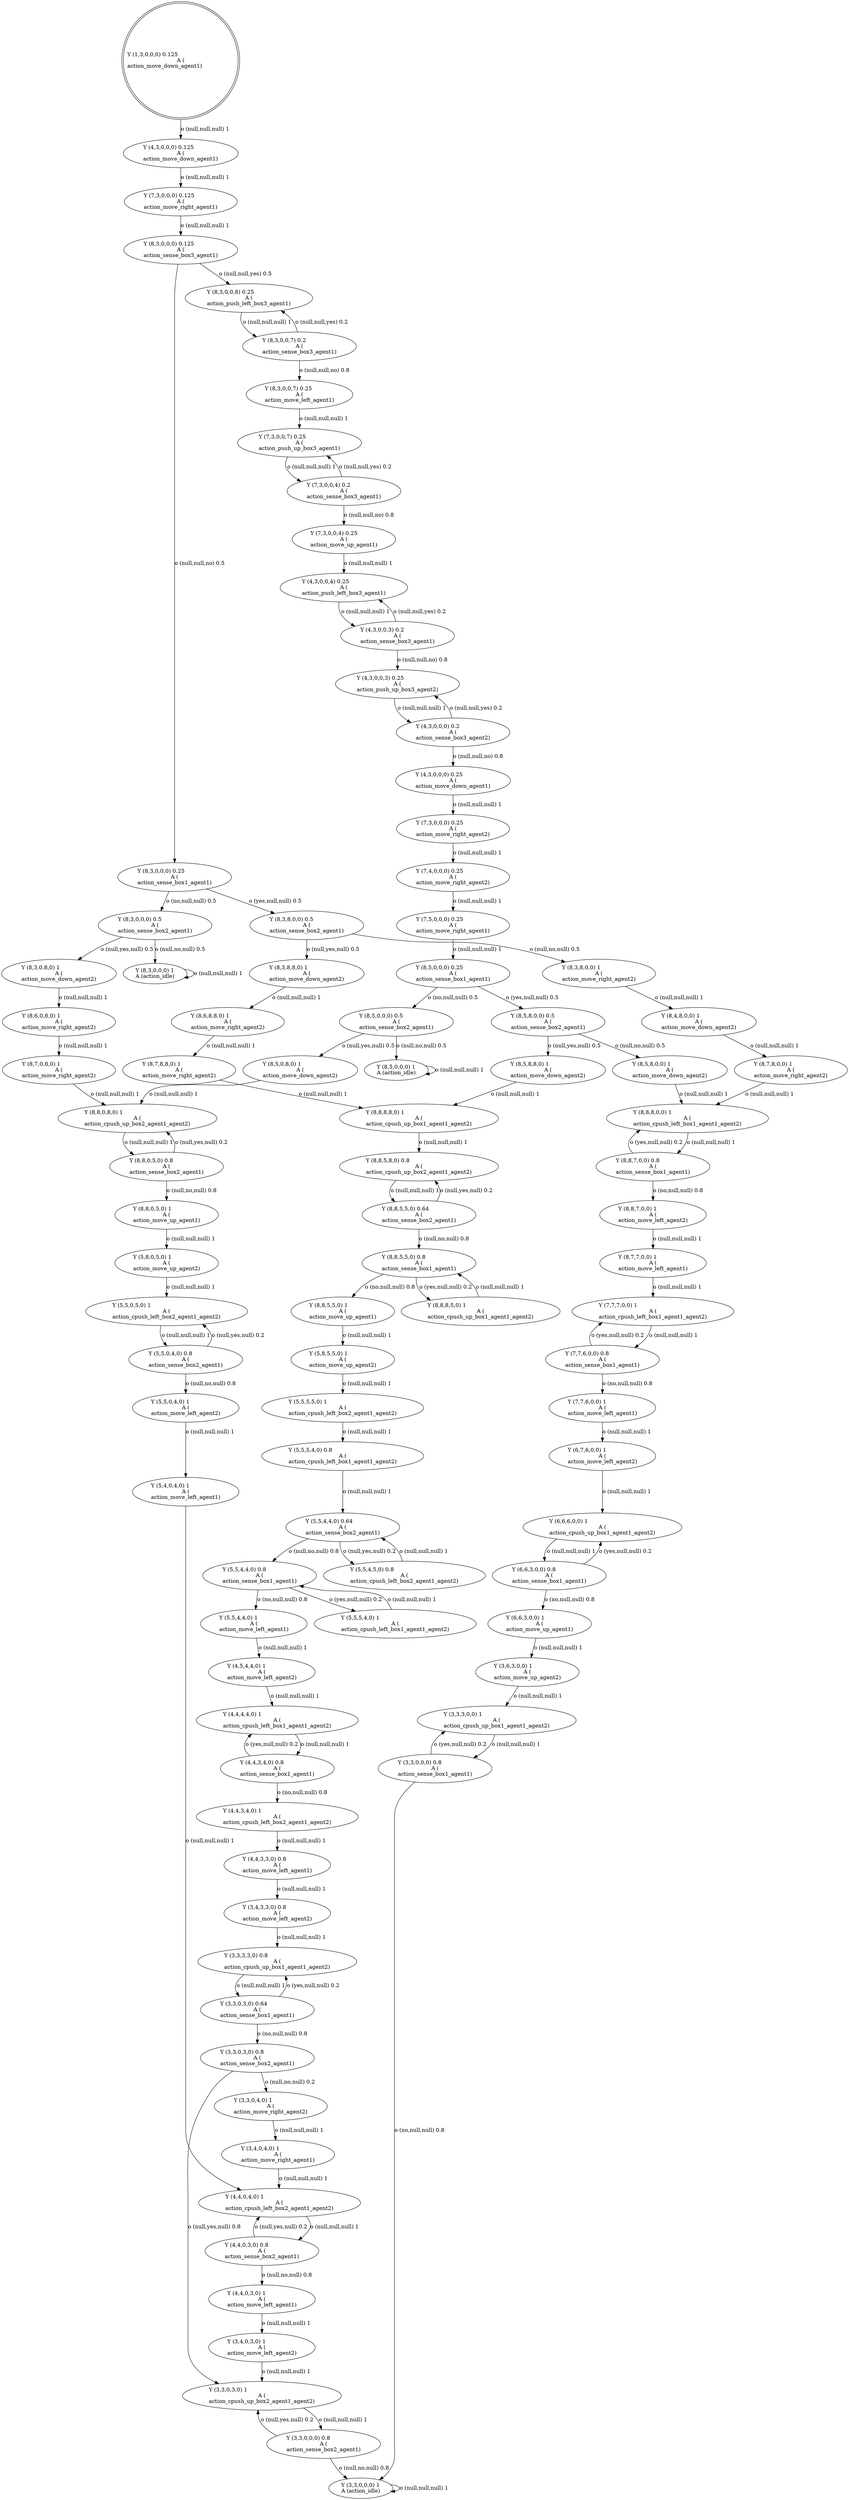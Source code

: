 digraph G
{
root [label="Y (1,3,0,0,0) 0.125\lA (\naction_move_down_agent1)\l" shape=doublecircle labeljust="l"];
x0row452 [label="Y (4,4,0,3,0) 1\lA (\naction_move_left_agent1)\l"];
x0row93 [label="Y (4,3,0,0,3) 0.2\lA (\naction_sense_box3_agent1)\l"];
x0row17 [label="Y (8,3,0,0,0) 0.125\lA (\naction_sense_box3_agent1)\l"];
x0row46 [label="Y (8,3,0,0,7) 0.25\lA (\naction_move_left_agent1)\l"];
x0row23 [label="Y (8,3,0,0,8) 0.25\lA (\naction_push_left_box3_agent1)\l"];
x0row24 [label="Y (8,3,0,0,0) 0.25\lA (\naction_sense_box1_agent1)\l"];
x0row53 [label="Y (7,3,0,0,7) 0.25\lA (\naction_push_up_box3_agent1)\l"];
x0row116 [label="Y (4,3,0,0,0) 0.2\lA (\naction_sense_box3_agent2)\l"];
x0row38 [label="Y (8,3,0,0,7) 0.2\lA (\naction_sense_box3_agent1)\l"];
x0row7 [label="Y (7,3,0,0,0) 0.125\lA (\naction_move_right_agent1)\l"];
x0row63 [label="Y (7,3,0,0,4) 0.2\lA (\naction_sense_box3_agent1)\l"];
x0row1 [label="Y (4,3,0,0,0) 0.125\lA (\naction_move_down_agent1)\l"];
x0row648 [label="Y (8,3,0,8,0) 1\lA (\naction_move_down_agent2)\l"];
x0row649 [label="Y (8,3,0,0,0) 1\lA (action_idle)\l"];
x0row654 [label="Y (8,6,0,8,0) 1\lA (\naction_move_right_agent2)\l"];
x0row84 [label="Y (4,3,0,0,4) 0.25\lA (\naction_push_left_box3_agent1)\l"];
x0row533 [label="Y (3,6,3,0,0) 1\lA (\naction_move_up_agent2)\l"];
x0row535 [label="Y (3,3,3,0,0) 1\lA (\naction_cpush_up_box1_agent1_agent2)\l"];
x0row307 [label="Y (4,4,3,4,0) 0.8\lA (\naction_sense_box1_agent1)\l"];
x0row413 [label="Y (3,3,0,0,0) 1\lA (action_idle)\l"];
x0row142 [label="Y (7,5,0,0,0) 0.25\lA (\naction_move_right_agent1)\l"];
x0row564 [label="Y (8,8,0,8,0) 1\lA (\naction_cpush_up_box2_agent1_agent2)\l"];
x0row567 [label="Y (8,8,0,5,0) 0.8\lA (\naction_sense_box2_agent1)\l"];
x0row568 [label="Y (8,7,0,8,0) 1\lA (\naction_move_right_agent2)\l"];
x0row153 [label="Y (8,5,8,0,0) 0.5\lA (\naction_sense_box2_agent1)\l"];
x0row154 [label="Y (8,5,0,0,0) 0.5\lA (\naction_sense_box2_agent1)\l"];
x0row273 [label="Y (5,5,4,4,0) 1\lA (\naction_move_left_agent1)\l"];
x0row126 [label="Y (4,3,0,0,0) 0.25\lA (\naction_move_down_agent1)\l"];
x0row138 [label="Y (7,4,0,0,0) 0.25\lA (\naction_move_right_agent2)\l"];
x0row469 [label="Y (8,4,8,0,0) 1\lA (\naction_move_down_agent2)\l"];
x0row470 [label="Y (8,8,8,0,0) 1\lA (\naction_cpush_left_box1_agent1_agent2)\l"];
x0row150 [label="Y (8,5,0,0,0) 0.25\lA (\naction_sense_box1_agent1)\l"];
x0row294 [label="Y (4,4,4,4,0) 1\lA (\naction_cpush_left_box1_agent1_agent2)\l"];
x0row631 [label="Y (8,6,8,8,0) 1\lA (\naction_move_right_agent2)\l"];
x0row519 [label="Y (6,6,3,0,0) 0.8\lA (\naction_sense_box1_agent1)\l"];
x0row213 [label="Y (5,8,5,5,0) 1\lA (\naction_move_up_agent2)\l"];
x0row526 [label="Y (6,6,3,0,0) 1\lA (\naction_move_up_agent1)\l"];
x0row625 [label="Y (8,3,8,8,0) 1\lA (\naction_move_down_agent2)\l"];
x0row626 [label="Y (8,3,8,0,0) 1\lA (\naction_move_right_agent2)\l"];
x0row441 [label="Y (4,4,0,3,0) 0.8\lA (\naction_sense_box2_agent1)\l"];
x0row443 [label="Y (5,4,0,4,0) 1\lA (\naction_move_left_agent1)\l"];
x0row576 [label="Y (8,8,0,5,0) 1\lA (\naction_move_up_agent1)\l"];
x0row169 [label="Y (8,8,8,8,0) 1\lA (\naction_cpush_up_box1_agent1_agent2)\l"];
x0row173 [label="Y (8,8,5,8,0) 0.8\lA (\naction_cpush_up_box2_agent1_agent2)\l"];
x0row174 [label="Y (8,7,8,8,0) 1\lA (\naction_move_right_agent2)\l"];
x0row237 [label="Y (5,5,5,4,0) 1\lA (\naction_cpush_left_box1_agent1_agent2)\l"];
x0row238 [label="Y (5,5,4,4,0) 0.64\lA (\naction_sense_box2_agent1)\l"];
x0row433 [label="Y (4,4,0,4,0) 1\lA (\naction_cpush_left_box2_agent1_agent2)\l"];
x0row286 [label="Y (4,5,4,4,0) 1\lA (\naction_move_left_agent2)\l"];
x0row504 [label="Y (7,7,6,0,0) 1\lA (\naction_move_left_agent1)\l"];
x0row510 [label="Y (6,7,6,0,0) 1\lA (\naction_move_left_agent2)\l"];
x0row600 [label="Y (5,5,0,4,0) 1\lA (\naction_move_left_agent2)\l"];
x0row251 [label="Y (5,5,4,4,0) 0.8\lA (\naction_sense_box1_agent1)\l"];
x0row336 [label="Y (4,4,3,3,0) 0.8\lA (\naction_move_left_agent1)\l"];
x0row344 [label="Y (3,4,3,3,0) 0.8\lA (\naction_move_left_agent2)\l"];
x0row179 [label="Y (8,8,5,5,0) 0.64\lA (\naction_sense_box2_agent1)\l"];
x0row488 [label="Y (7,7,7,0,0) 1\lA (\naction_cpush_left_box1_agent1_agent2)\l"];
x0row618 [label="Y (8,3,8,0,0) 0.5\lA (\naction_sense_box2_agent1)\l"];
x0row619 [label="Y (8,3,0,0,0) 0.5\lA (\naction_sense_box2_agent1)\l"];
x0row393 [label="Y (3,3,0,3,0) 1\lA (\naction_cpush_up_box2_agent1_agent2)\l"];
x0row394 [label="Y (3,3,0,4,0) 1\lA (\naction_move_right_agent2)\l"];
x0row401 [label="Y (3,4,0,3,0) 1\lA (\naction_move_left_agent2)\l"];
x0row402 [label="Y (3,3,0,0,0) 0.8\lA (\naction_sense_box2_agent1)\l"];
x0row496 [label="Y (7,7,6,0,0) 0.8\lA (\naction_sense_box1_agent1)\l"];
x0row557 [label="Y (8,5,0,8,0) 1\lA (\naction_move_down_agent2)\l"];
x0row558 [label="Y (8,5,0,0,0) 1\lA (action_idle)\l"];
x0row481 [label="Y (8,8,7,0,0) 1\lA (\naction_move_left_agent2)\l"];
x0row486 [label="Y (8,7,7,0,0) 1\lA (\naction_move_left_agent1)\l"];
x0row103 [label="Y (4,3,0,0,3) 0.25\lA (\naction_push_up_box3_agent2)\l"];
x0row194 [label="Y (8,8,5,5,0) 0.8\lA (\naction_sense_box1_agent1)\l"];
x0row201 [label="Y (8,8,8,5,0) 1\lA (\naction_cpush_up_box1_agent1_agent2)\l"];
x0row202 [label="Y (8,8,5,5,0) 1\lA (\naction_move_up_agent1)\l"];
x0row424 [label="Y (3,4,0,4,0) 1\lA (\naction_move_right_agent1)\l"];
x0row356 [label="Y (3,3,3,3,0) 0.8\lA (\naction_cpush_up_box1_agent1_agent2)\l"];
x0row365 [label="Y (3,3,0,3,0) 0.64\lA (\naction_sense_box1_agent1)\l"];
x0row474 [label="Y (8,7,8,0,0) 1\lA (\naction_move_right_agent2)\l"];
x0row475 [label="Y (8,8,7,0,0) 0.8\lA (\naction_sense_box1_agent1)\l"];
x0row517 [label="Y (6,6,6,0,0) 1\lA (\naction_cpush_up_box1_agent1_agent2)\l"];
x0row131 [label="Y (7,3,0,0,0) 0.25\lA (\naction_move_right_agent2)\l"];
x0row215 [label="Y (5,5,5,5,0) 1\lA (\naction_cpush_left_box2_agent1_agent2)\l"];
x0row591 [label="Y (5,5,0,4,0) 0.8\lA (\naction_sense_box2_agent1)\l"];
x0row540 [label="Y (3,3,0,0,0) 0.8\lA (\naction_sense_box1_agent1)\l"];
x0row581 [label="Y (5,8,0,5,0) 1\lA (\naction_move_up_agent2)\l"];
x0row583 [label="Y (5,5,0,5,0) 1\lA (\naction_cpush_left_box2_agent1_agent2)\l"];
x0row321 [label="Y (4,4,3,4,0) 1\lA (\naction_cpush_left_box2_agent1_agent2)\l"];
x0row74 [label="Y (7,3,0,0,4) 0.25\lA (\naction_move_up_agent1)\l"];
x0row380 [label="Y (3,3,0,3,0) 0.8\lA (\naction_sense_box2_agent1)\l"];
x0row162 [label="Y (8,5,8,8,0) 1\lA (\naction_move_down_agent2)\l"];
x0row163 [label="Y (8,5,8,0,0) 1\lA (\naction_move_down_agent2)\l"];
x0row225 [label="Y (5,5,5,4,0) 0.8\lA (\naction_cpush_left_box1_agent1_agent2)\l"];
x0row226 [label="Y (5,5,4,5,0) 0.8\lA (\naction_cpush_left_box2_agent1_agent2)\l"];
root -> x0row1 [label="o (null,null,null) 1\l"];
x0row1 -> x0row7 [label="o (null,null,null) 1\l"];
x0row7 -> x0row17 [label="o (null,null,null) 1\l"];
x0row17 -> x0row23 [label="o (null,null,yes) 0.5\l"];
x0row17 -> x0row24 [label="o (null,null,no) 0.5\l"];
x0row23 -> x0row38 [label="o (null,null,null) 1\l"];
x0row38 -> x0row23 [label="o (null,null,yes) 0.2\l"];
x0row38 -> x0row46 [label="o (null,null,no) 0.8\l"];
x0row46 -> x0row53 [label="o (null,null,null) 1\l"];
x0row53 -> x0row63 [label="o (null,null,null) 1\l"];
x0row63 -> x0row53 [label="o (null,null,yes) 0.2\l"];
x0row63 -> x0row74 [label="o (null,null,no) 0.8\l"];
x0row74 -> x0row84 [label="o (null,null,null) 1\l"];
x0row84 -> x0row93 [label="o (null,null,null) 1\l"];
x0row93 -> x0row84 [label="o (null,null,yes) 0.2\l"];
x0row93 -> x0row103 [label="o (null,null,no) 0.8\l"];
x0row103 -> x0row116 [label="o (null,null,null) 1\l"];
x0row116 -> x0row103 [label="o (null,null,yes) 0.2\l"];
x0row116 -> x0row126 [label="o (null,null,no) 0.8\l"];
x0row126 -> x0row131 [label="o (null,null,null) 1\l"];
x0row131 -> x0row138 [label="o (null,null,null) 1\l"];
x0row138 -> x0row142 [label="o (null,null,null) 1\l"];
x0row142 -> x0row150 [label="o (null,null,null) 1\l"];
x0row150 -> x0row153 [label="o (yes,null,null) 0.5\l"];
x0row150 -> x0row154 [label="o (no,null,null) 0.5\l"];
x0row153 -> x0row162 [label="o (null,yes,null) 0.5\l"];
x0row153 -> x0row163 [label="o (null,no,null) 0.5\l"];
x0row162 -> x0row169 [label="o (null,null,null) 1\l"];
x0row169 -> x0row173 [label="o (null,null,null) 1\l"];
x0row173 -> x0row179 [label="o (null,null,null) 1\l"];
x0row179 -> x0row173 [label="o (null,yes,null) 0.2\l"];
x0row179 -> x0row194 [label="o (null,no,null) 0.8\l"];
x0row194 -> x0row201 [label="o (yes,null,null) 0.2\l"];
x0row194 -> x0row202 [label="o (no,null,null) 0.8\l"];
x0row201 -> x0row194 [label="o (null,null,null) 1\l"];
x0row202 -> x0row213 [label="o (null,null,null) 1\l"];
x0row213 -> x0row215 [label="o (null,null,null) 1\l"];
x0row215 -> x0row225 [label="o (null,null,null) 1\l"];
x0row225 -> x0row238 [label="o (null,null,null) 1\l"];
x0row238 -> x0row226 [label="o (null,yes,null) 0.2\l"];
x0row238 -> x0row251 [label="o (null,no,null) 0.8\l"];
x0row226 -> x0row238 [label="o (null,null,null) 1\l"];
x0row251 -> x0row237 [label="o (yes,null,null) 0.2\l"];
x0row251 -> x0row273 [label="o (no,null,null) 0.8\l"];
x0row237 -> x0row251 [label="o (null,null,null) 1\l"];
x0row273 -> x0row286 [label="o (null,null,null) 1\l"];
x0row286 -> x0row294 [label="o (null,null,null) 1\l"];
x0row294 -> x0row307 [label="o (null,null,null) 1\l"];
x0row307 -> x0row294 [label="o (yes,null,null) 0.2\l"];
x0row307 -> x0row321 [label="o (no,null,null) 0.8\l"];
x0row321 -> x0row336 [label="o (null,null,null) 1\l"];
x0row336 -> x0row344 [label="o (null,null,null) 1\l"];
x0row344 -> x0row356 [label="o (null,null,null) 1\l"];
x0row356 -> x0row365 [label="o (null,null,null) 1\l"];
x0row365 -> x0row356 [label="o (yes,null,null) 0.2\l"];
x0row365 -> x0row380 [label="o (no,null,null) 0.8\l"];
x0row380 -> x0row393 [label="o (null,yes,null) 0.8\l"];
x0row380 -> x0row394 [label="o (null,no,null) 0.2\l"];
x0row393 -> x0row402 [label="o (null,null,null) 1\l"];
x0row402 -> x0row393 [label="o (null,yes,null) 0.2\l"];
x0row402 -> x0row413 [label="o (null,no,null) 0.8\l"];
x0row413 -> x0row413 [label="o (null,null,null) 1\l"];
x0row394 -> x0row424 [label="o (null,null,null) 1\l"];
x0row424 -> x0row433 [label="o (null,null,null) 1\l"];
x0row433 -> x0row441 [label="o (null,null,null) 1\l"];
x0row441 -> x0row433 [label="o (null,yes,null) 0.2\l"];
x0row441 -> x0row452 [label="o (null,no,null) 0.8\l"];
x0row452 -> x0row401 [label="o (null,null,null) 1\l"];
x0row401 -> x0row393 [label="o (null,null,null) 1\l"];
x0row163 -> x0row470 [label="o (null,null,null) 1\l"];
x0row470 -> x0row475 [label="o (null,null,null) 1\l"];
x0row475 -> x0row470 [label="o (yes,null,null) 0.2\l"];
x0row475 -> x0row481 [label="o (no,null,null) 0.8\l"];
x0row481 -> x0row486 [label="o (null,null,null) 1\l"];
x0row486 -> x0row488 [label="o (null,null,null) 1\l"];
x0row488 -> x0row496 [label="o (null,null,null) 1\l"];
x0row496 -> x0row488 [label="o (yes,null,null) 0.2\l"];
x0row496 -> x0row504 [label="o (no,null,null) 0.8\l"];
x0row504 -> x0row510 [label="o (null,null,null) 1\l"];
x0row510 -> x0row517 [label="o (null,null,null) 1\l"];
x0row517 -> x0row519 [label="o (null,null,null) 1\l"];
x0row519 -> x0row517 [label="o (yes,null,null) 0.2\l"];
x0row519 -> x0row526 [label="o (no,null,null) 0.8\l"];
x0row526 -> x0row533 [label="o (null,null,null) 1\l"];
x0row533 -> x0row535 [label="o (null,null,null) 1\l"];
x0row535 -> x0row540 [label="o (null,null,null) 1\l"];
x0row540 -> x0row535 [label="o (yes,null,null) 0.2\l"];
x0row540 -> x0row413 [label="o (no,null,null) 0.8\l"];
x0row154 -> x0row557 [label="o (null,yes,null) 0.5\l"];
x0row154 -> x0row558 [label="o (null,no,null) 0.5\l"];
x0row557 -> x0row564 [label="o (null,null,null) 1\l"];
x0row564 -> x0row567 [label="o (null,null,null) 1\l"];
x0row567 -> x0row564 [label="o (null,yes,null) 0.2\l"];
x0row567 -> x0row576 [label="o (null,no,null) 0.8\l"];
x0row576 -> x0row581 [label="o (null,null,null) 1\l"];
x0row581 -> x0row583 [label="o (null,null,null) 1\l"];
x0row583 -> x0row591 [label="o (null,null,null) 1\l"];
x0row591 -> x0row583 [label="o (null,yes,null) 0.2\l"];
x0row591 -> x0row600 [label="o (null,no,null) 0.8\l"];
x0row600 -> x0row443 [label="o (null,null,null) 1\l"];
x0row443 -> x0row433 [label="o (null,null,null) 1\l"];
x0row558 -> x0row558 [label="o (null,null,null) 1\l"];
x0row24 -> x0row618 [label="o (yes,null,null) 0.5\l"];
x0row24 -> x0row619 [label="o (no,null,null) 0.5\l"];
x0row618 -> x0row625 [label="o (null,yes,null) 0.5\l"];
x0row618 -> x0row626 [label="o (null,no,null) 0.5\l"];
x0row625 -> x0row631 [label="o (null,null,null) 1\l"];
x0row631 -> x0row174 [label="o (null,null,null) 1\l"];
x0row174 -> x0row169 [label="o (null,null,null) 1\l"];
x0row626 -> x0row469 [label="o (null,null,null) 1\l"];
x0row469 -> x0row474 [label="o (null,null,null) 1\l"];
x0row474 -> x0row470 [label="o (null,null,null) 1\l"];
x0row619 -> x0row648 [label="o (null,yes,null) 0.5\l"];
x0row619 -> x0row649 [label="o (null,no,null) 0.5\l"];
x0row648 -> x0row654 [label="o (null,null,null) 1\l"];
x0row654 -> x0row568 [label="o (null,null,null) 1\l"];
x0row568 -> x0row564 [label="o (null,null,null) 1\l"];
x0row649 -> x0row649 [label="o (null,null,null) 1\l"];
}
